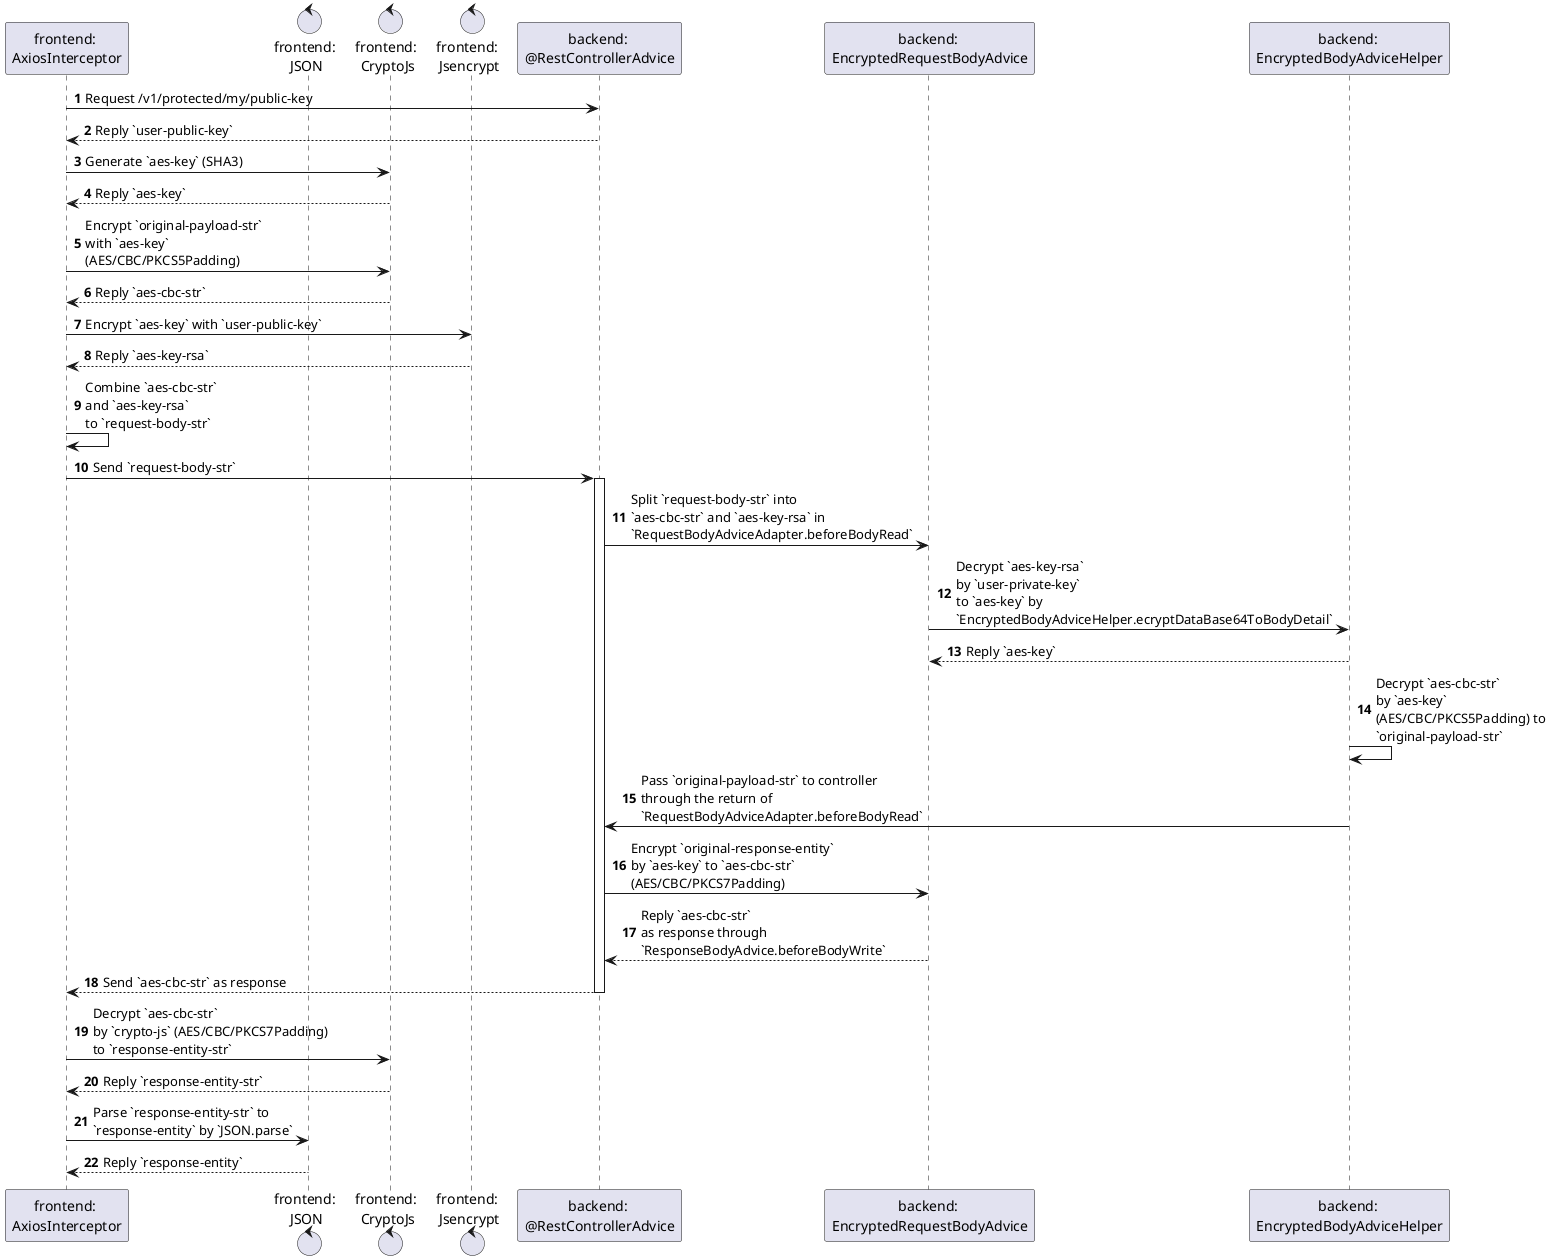 @startuml E2EE
    autonumber

    participant AxiosInterceptor as "frontend: \nAxiosInterceptor"
    control JSON as "frontend: \nJSON"
    control CryptoJs as "frontend: \nCryptoJs"
    control Jsencrypt as "frontend: \nJsencrypt"
    participant RestControllerAdvice as "backend: \n@RestControllerAdvice"
    participant EncryptedRequestBodyAdvice as "backend: \nEncryptedRequestBodyAdvice"
    participant EncryptedBodyAdviceHelper as "backend: \nEncryptedBodyAdviceHelper"

    '1
    AxiosInterceptor -> RestControllerAdvice: Request /v1/protected/my/public-key
    '2
    RestControllerAdvice --> AxiosInterceptor: Reply `user-public-key`

    '3
    AxiosInterceptor -> CryptoJs: Generate `aes-key` (SHA3)
    '4
    CryptoJs --> AxiosInterceptor: Reply `aes-key`

    '5
    AxiosInterceptor -> CryptoJs: Encrypt `original-payload-str` \nwith `aes-key` \n(AES/CBC/PKCS5Padding)
    '6
    CryptoJs --> AxiosInterceptor: Reply `aes-cbc-str`

    '7
    AxiosInterceptor -> Jsencrypt: Encrypt `aes-key` with `user-public-key`
    '8
    Jsencrypt --> AxiosInterceptor: Reply `aes-key-rsa`

    '9
    AxiosInterceptor -> AxiosInterceptor: Combine `aes-cbc-str` \nand `aes-key-rsa` \nto `request-body-str`

    '10
    ' https://plantuml.com/sequence-diagram
    ' ++ / -- Shortcut syntax for activation, deactivation, creation
    AxiosInterceptor -> RestControllerAdvice ++: Send `request-body-str`

    '11
    RestControllerAdvice -> EncryptedRequestBodyAdvice: Split `request-body-str` into \n`aes-cbc-str` and `aes-key-rsa` in \n`RequestBodyAdviceAdapter.beforeBodyRead`

    '12
    EncryptedRequestBodyAdvice -> EncryptedBodyAdviceHelper: Decrypt `aes-key-rsa` \nby `user-private-key` \nto `aes-key` by \n`EncryptedBodyAdviceHelper.ecryptDataBase64ToBodyDetail`
    '13
    EncryptedBodyAdviceHelper --> EncryptedRequestBodyAdvice: Reply `aes-key`

    '14
    EncryptedBodyAdviceHelper -> EncryptedBodyAdviceHelper: Decrypt `aes-cbc-str` \nby `aes-key` \n(AES/CBC/PKCS5Padding) to \n`original-payload-str`

    '15
    EncryptedBodyAdviceHelper -> RestControllerAdvice: Pass `original-payload-str` to controller \nthrough the return of \n`RequestBodyAdviceAdapter.beforeBodyRead`

    '16
    ' ~~`aes-ecb-str`~~
    ' ~~AES/ECB/PKCS7Padding~~
    RestControllerAdvice -> EncryptedRequestBodyAdvice: Encrypt `original-response-entity` \nby `aes-key` to `aes-cbc-str` \n(AES/CBC/PKCS7Padding)

    '17
    ' ~~`aes-ecb-str`~~
    EncryptedRequestBodyAdvice --> RestControllerAdvice: Reply `aes-cbc-str` \nas response through \n`ResponseBodyAdvice.beforeBodyWrite`

    '18
    ' ~~`aes-ecb-str`~~
    RestControllerAdvice --> AxiosInterceptor --: Send `aes-cbc-str` as response

    '19
    ' ~~`aes-ecb-str`~~
    ' ~~AES/ECB/PKCS7Padding~~
    AxiosInterceptor -> CryptoJs: Decrypt `aes-cbc-str` \nby `crypto-js` (AES/CBC/PKCS7Padding) \nto `response-entity-str`
    '20
    CryptoJs --> AxiosInterceptor: Reply `response-entity-str`

    '21
    AxiosInterceptor -> JSON: Parse `response-entity-str` to \n`response-entity` by `JSON.parse`
    '22
    JSON --> AxiosInterceptor: Reply `response-entity`


@enduml



